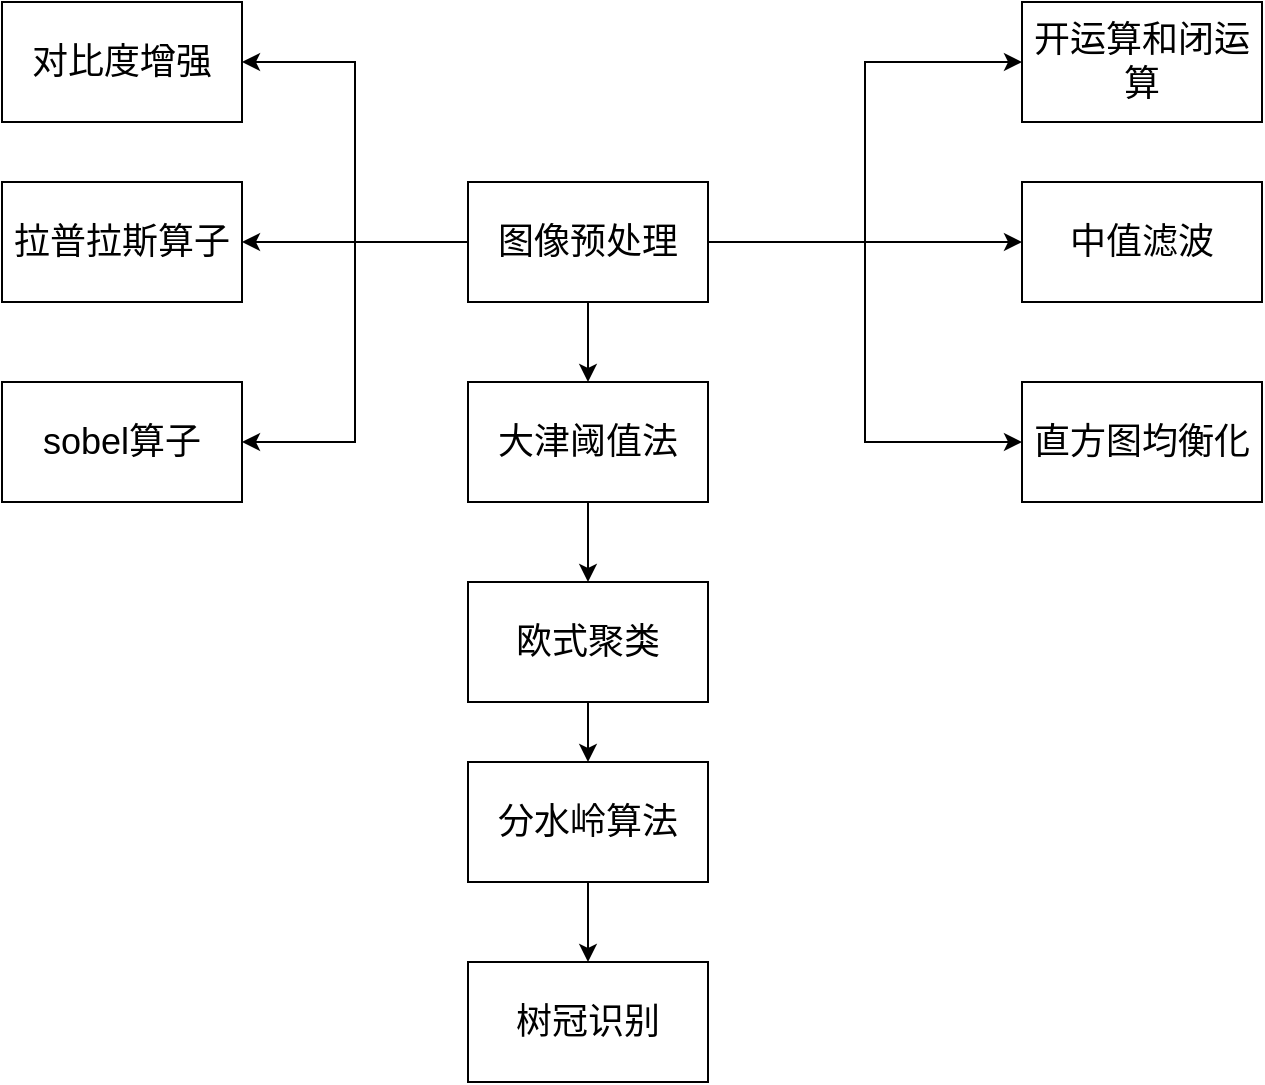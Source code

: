 <mxfile version="10.9.6" type="github"><diagram id="JEg8cKV_eKe_7R2fnV62" name="ç¬¬ 1 é¡µ"><mxGraphModel dx="1038" dy="581" grid="1" gridSize="10" guides="1" tooltips="1" connect="1" arrows="1" fold="1" page="1" pageScale="1" pageWidth="827" pageHeight="1169" math="0" shadow="0"><root><mxCell id="0"/><mxCell id="1" parent="0"/><mxCell id="82eG0YPG7s6e9-st7vEk-1" value="对比度增强" style="rounded=0;whiteSpace=wrap;html=1;fontSize=18;" parent="1" vertex="1"><mxGeometry x="60" y="20" width="120" height="60" as="geometry"/></mxCell><mxCell id="82eG0YPG7s6e9-st7vEk-2" value="拉普拉斯算子" style="rounded=0;whiteSpace=wrap;html=1;fontSize=18;" parent="1" vertex="1"><mxGeometry x="60" y="110" width="120" height="60" as="geometry"/></mxCell><mxCell id="82eG0YPG7s6e9-st7vEk-4" value="sobel算子" style="rounded=0;whiteSpace=wrap;html=1;fontSize=18;" parent="1" vertex="1"><mxGeometry x="60" y="210" width="120" height="60" as="geometry"/></mxCell><mxCell id="82eG0YPG7s6e9-st7vEk-6" value="开运算和闭运算" style="rounded=0;whiteSpace=wrap;html=1;fontSize=18;" parent="1" vertex="1"><mxGeometry x="570" y="20" width="120" height="60" as="geometry"/></mxCell><mxCell id="82eG0YPG7s6e9-st7vEk-16" style="edgeStyle=orthogonalEdgeStyle;rounded=0;orthogonalLoop=1;jettySize=auto;html=1;entryX=0;entryY=0.5;entryDx=0;entryDy=0;fontSize=18;" parent="1" source="82eG0YPG7s6e9-st7vEk-8" target="82eG0YPG7s6e9-st7vEk-6" edge="1"><mxGeometry relative="1" as="geometry"/></mxCell><mxCell id="82eG0YPG7s6e9-st7vEk-22" style="edgeStyle=orthogonalEdgeStyle;rounded=0;orthogonalLoop=1;jettySize=auto;html=1;entryX=0;entryY=0.5;entryDx=0;entryDy=0;fontSize=18;" parent="1" source="82eG0YPG7s6e9-st7vEk-8" target="82eG0YPG7s6e9-st7vEk-18" edge="1"><mxGeometry relative="1" as="geometry"/></mxCell><mxCell id="82eG0YPG7s6e9-st7vEk-26" style="edgeStyle=orthogonalEdgeStyle;rounded=0;orthogonalLoop=1;jettySize=auto;html=1;entryX=0;entryY=0.5;entryDx=0;entryDy=0;fontSize=18;" parent="1" source="82eG0YPG7s6e9-st7vEk-8" target="82eG0YPG7s6e9-st7vEk-24" edge="1"><mxGeometry relative="1" as="geometry"/></mxCell><mxCell id="82eG0YPG7s6e9-st7vEk-28" style="edgeStyle=orthogonalEdgeStyle;rounded=0;orthogonalLoop=1;jettySize=auto;html=1;entryX=0.5;entryY=0;entryDx=0;entryDy=0;fontSize=18;" parent="1" source="82eG0YPG7s6e9-st7vEk-8" target="82eG0YPG7s6e9-st7vEk-27" edge="1"><mxGeometry relative="1" as="geometry"/></mxCell><mxCell id="82eG0YPG7s6e9-st7vEk-31" style="edgeStyle=orthogonalEdgeStyle;rounded=0;orthogonalLoop=1;jettySize=auto;html=1;entryX=1;entryY=0.5;entryDx=0;entryDy=0;fontSize=18;" parent="1" source="82eG0YPG7s6e9-st7vEk-8" target="82eG0YPG7s6e9-st7vEk-1" edge="1"><mxGeometry relative="1" as="geometry"/></mxCell><mxCell id="82eG0YPG7s6e9-st7vEk-32" style="edgeStyle=orthogonalEdgeStyle;rounded=0;orthogonalLoop=1;jettySize=auto;html=1;entryX=1;entryY=0.5;entryDx=0;entryDy=0;fontSize=18;" parent="1" source="82eG0YPG7s6e9-st7vEk-8" target="82eG0YPG7s6e9-st7vEk-2" edge="1"><mxGeometry relative="1" as="geometry"/></mxCell><mxCell id="82eG0YPG7s6e9-st7vEk-33" style="edgeStyle=orthogonalEdgeStyle;rounded=0;orthogonalLoop=1;jettySize=auto;html=1;entryX=1;entryY=0.5;entryDx=0;entryDy=0;fontSize=18;" parent="1" source="82eG0YPG7s6e9-st7vEk-8" target="82eG0YPG7s6e9-st7vEk-4" edge="1"><mxGeometry relative="1" as="geometry"/></mxCell><mxCell id="82eG0YPG7s6e9-st7vEk-8" value="图像预处理" style="rounded=0;whiteSpace=wrap;html=1;fontSize=18;" parent="1" vertex="1"><mxGeometry x="293" y="110" width="120" height="60" as="geometry"/></mxCell><mxCell id="82eG0YPG7s6e9-st7vEk-18" value="中值滤波" style="rounded=0;whiteSpace=wrap;html=1;fontSize=18;" parent="1" vertex="1"><mxGeometry x="570" y="110" width="120" height="60" as="geometry"/></mxCell><mxCell id="82eG0YPG7s6e9-st7vEk-24" value="直方图均衡化" style="rounded=0;whiteSpace=wrap;html=1;fontSize=18;" parent="1" vertex="1"><mxGeometry x="570" y="210" width="120" height="60" as="geometry"/></mxCell><mxCell id="82eG0YPG7s6e9-st7vEk-30" style="edgeStyle=orthogonalEdgeStyle;rounded=0;orthogonalLoop=1;jettySize=auto;html=1;fontSize=18;" parent="1" source="82eG0YPG7s6e9-st7vEk-27" edge="1"><mxGeometry relative="1" as="geometry"><mxPoint x="353" y="310" as="targetPoint"/></mxGeometry></mxCell><mxCell id="82eG0YPG7s6e9-st7vEk-27" value="大津阈值法" style="rounded=0;whiteSpace=wrap;html=1;fontSize=18;" parent="1" vertex="1"><mxGeometry x="293" y="210" width="120" height="60" as="geometry"/></mxCell><mxCell id="82eG0YPG7s6e9-st7vEk-35" value="" style="edgeStyle=orthogonalEdgeStyle;rounded=0;orthogonalLoop=1;jettySize=auto;html=1;fontSize=18;" parent="1" source="82eG0YPG7s6e9-st7vEk-29" target="82eG0YPG7s6e9-st7vEk-34" edge="1"><mxGeometry relative="1" as="geometry"/></mxCell><mxCell id="82eG0YPG7s6e9-st7vEk-29" value="欧式聚类" style="rounded=0;whiteSpace=wrap;html=1;fontSize=18;" parent="1" vertex="1"><mxGeometry x="293" y="310" width="120" height="60" as="geometry"/></mxCell><mxCell id="82eG0YPG7s6e9-st7vEk-37" style="edgeStyle=orthogonalEdgeStyle;rounded=0;orthogonalLoop=1;jettySize=auto;html=1;entryX=0.5;entryY=0;entryDx=0;entryDy=0;fontSize=18;" parent="1" source="82eG0YPG7s6e9-st7vEk-34" target="82eG0YPG7s6e9-st7vEk-36" edge="1"><mxGeometry relative="1" as="geometry"/></mxCell><mxCell id="82eG0YPG7s6e9-st7vEk-34" value="分水岭算法" style="rounded=0;whiteSpace=wrap;html=1;fontSize=18;" parent="1" vertex="1"><mxGeometry x="293" y="400" width="120" height="60" as="geometry"/></mxCell><mxCell id="82eG0YPG7s6e9-st7vEk-36" value="树冠识别" style="rounded=0;whiteSpace=wrap;html=1;fontSize=18;" parent="1" vertex="1"><mxGeometry x="293" y="500" width="120" height="60" as="geometry"/></mxCell></root></mxGraphModel></diagram></mxfile>